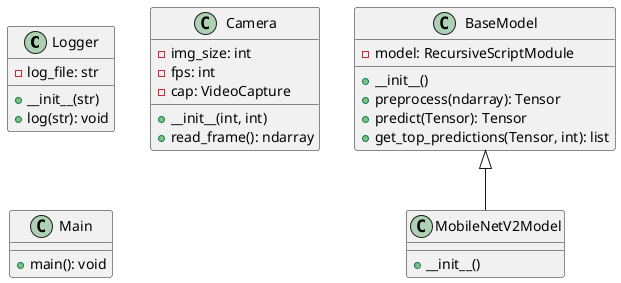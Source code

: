 @startuml
class Logger {
    - log_file: str
    + __init__(str)
    + log(str): void
}

class Camera {
    - img_size: int
    - fps: int
    - cap: VideoCapture
    + __init__(int, int)
    + read_frame(): ndarray
}

class BaseModel {
    - model: RecursiveScriptModule
    + __init__()
    + preprocess(ndarray): Tensor
    + predict(Tensor): Tensor
    + get_top_predictions(Tensor, int): list
}

class MobileNetV2Model {
    + __init__()
}

BaseModel <|-- MobileNetV2Model

class Main {
    + main(): void
}

@enduml